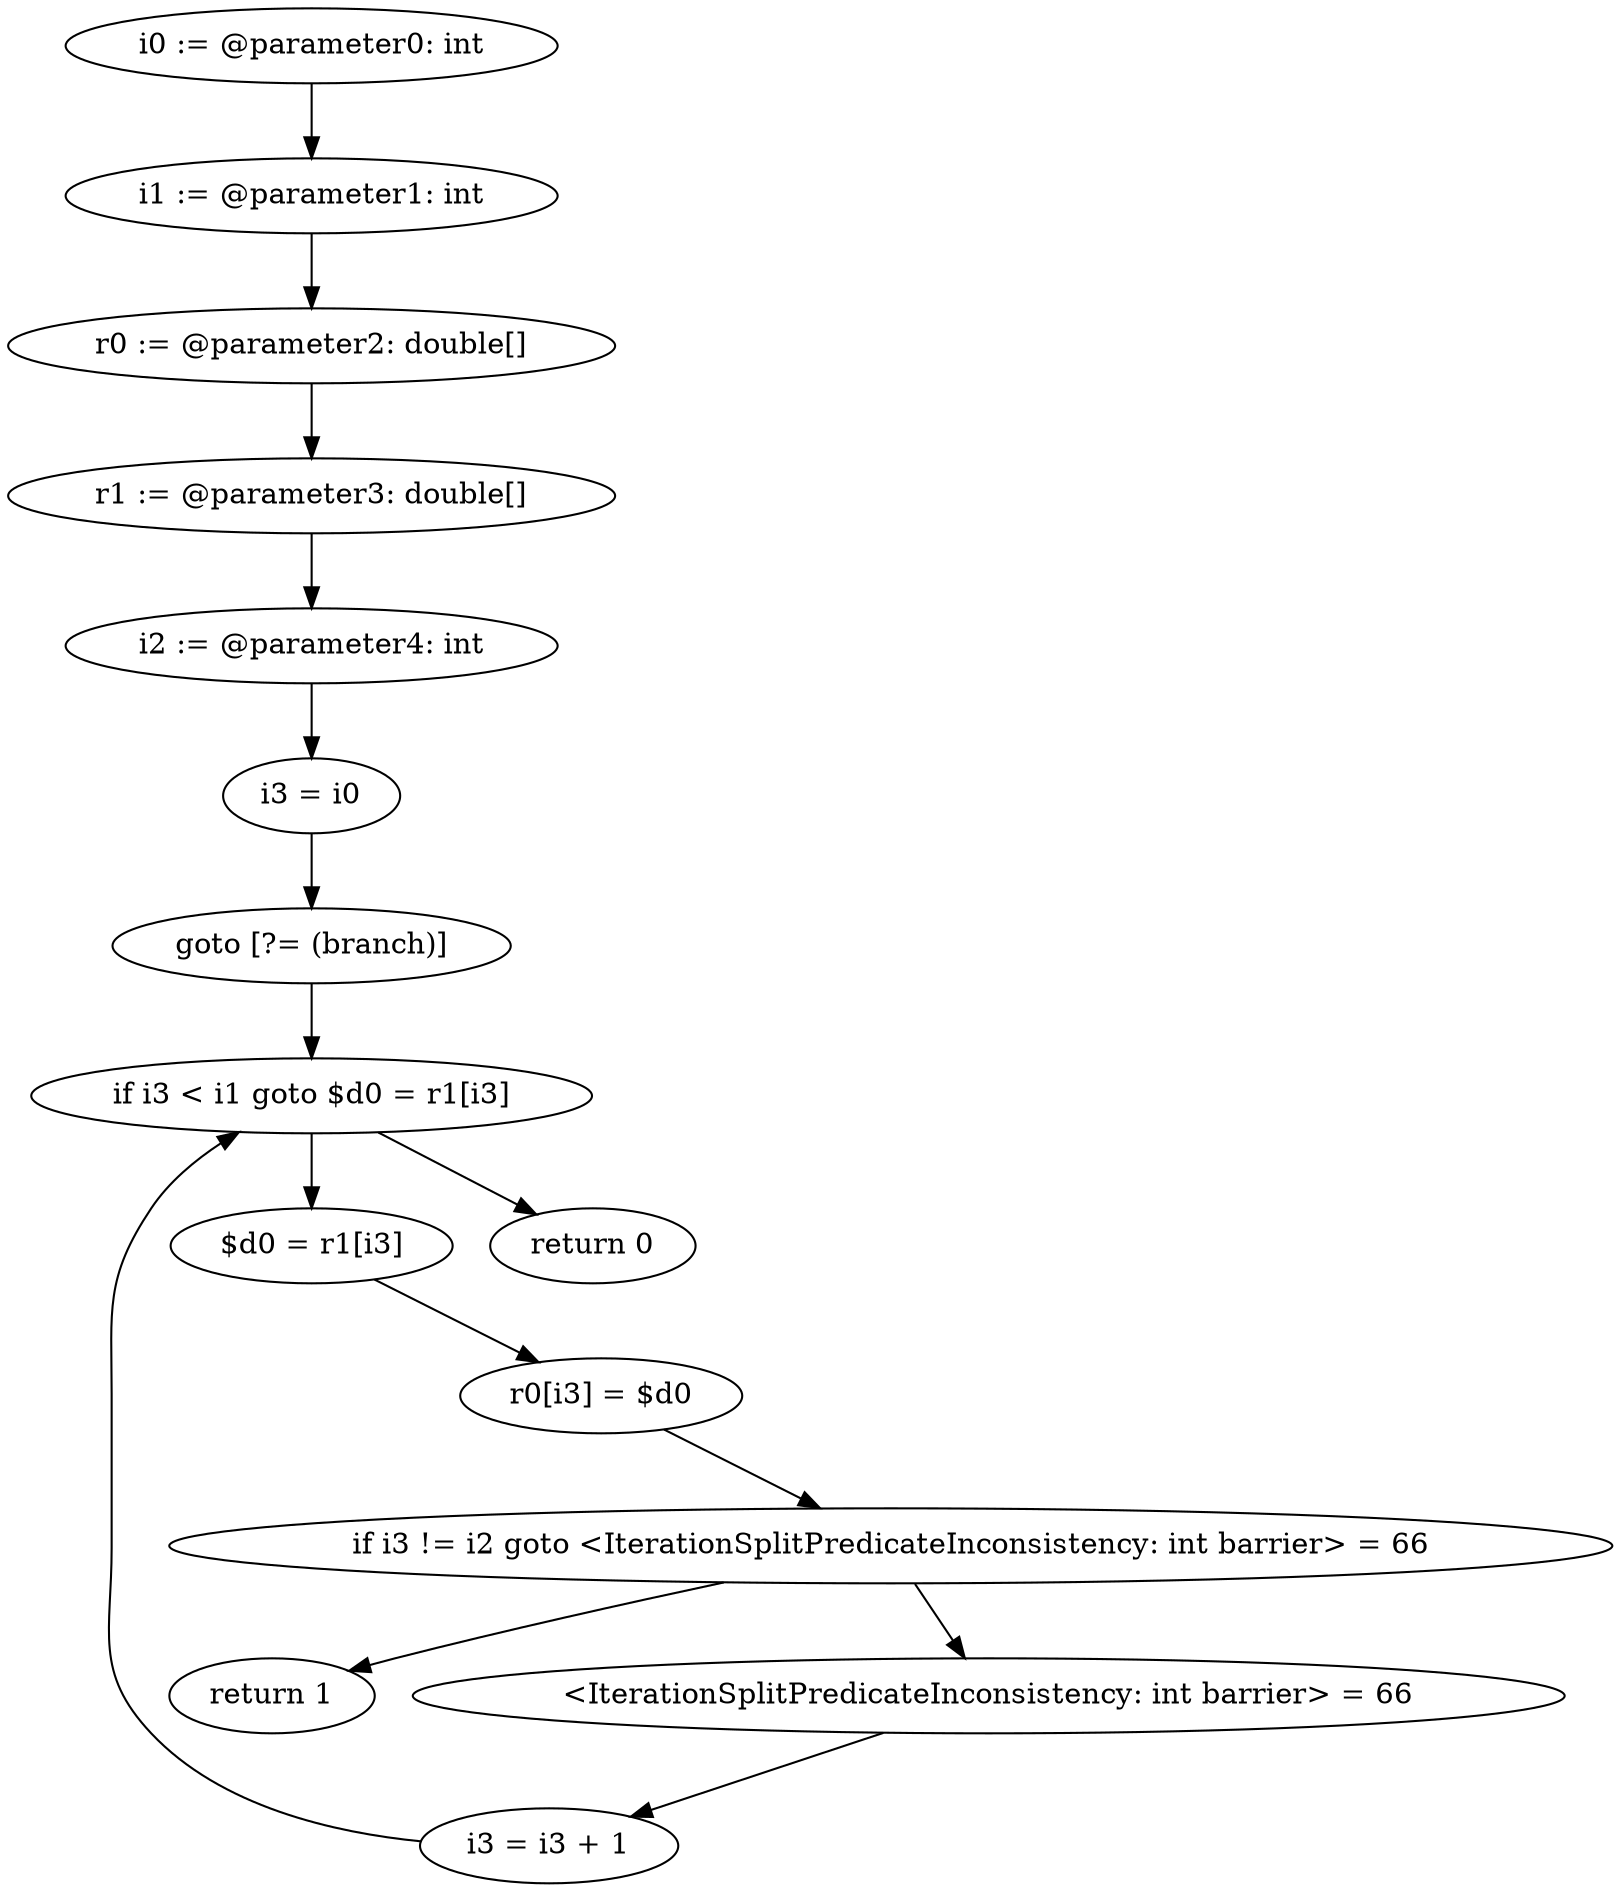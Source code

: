digraph "unitGraph" {
    "i0 := @parameter0: int"
    "i1 := @parameter1: int"
    "r0 := @parameter2: double[]"
    "r1 := @parameter3: double[]"
    "i2 := @parameter4: int"
    "i3 = i0"
    "goto [?= (branch)]"
    "$d0 = r1[i3]"
    "r0[i3] = $d0"
    "if i3 != i2 goto <IterationSplitPredicateInconsistency: int barrier> = 66"
    "return 1"
    "<IterationSplitPredicateInconsistency: int barrier> = 66"
    "i3 = i3 + 1"
    "if i3 < i1 goto $d0 = r1[i3]"
    "return 0"
    "i0 := @parameter0: int"->"i1 := @parameter1: int";
    "i1 := @parameter1: int"->"r0 := @parameter2: double[]";
    "r0 := @parameter2: double[]"->"r1 := @parameter3: double[]";
    "r1 := @parameter3: double[]"->"i2 := @parameter4: int";
    "i2 := @parameter4: int"->"i3 = i0";
    "i3 = i0"->"goto [?= (branch)]";
    "goto [?= (branch)]"->"if i3 < i1 goto $d0 = r1[i3]";
    "$d0 = r1[i3]"->"r0[i3] = $d0";
    "r0[i3] = $d0"->"if i3 != i2 goto <IterationSplitPredicateInconsistency: int barrier> = 66";
    "if i3 != i2 goto <IterationSplitPredicateInconsistency: int barrier> = 66"->"return 1";
    "if i3 != i2 goto <IterationSplitPredicateInconsistency: int barrier> = 66"->"<IterationSplitPredicateInconsistency: int barrier> = 66";
    "<IterationSplitPredicateInconsistency: int barrier> = 66"->"i3 = i3 + 1";
    "i3 = i3 + 1"->"if i3 < i1 goto $d0 = r1[i3]";
    "if i3 < i1 goto $d0 = r1[i3]"->"return 0";
    "if i3 < i1 goto $d0 = r1[i3]"->"$d0 = r1[i3]";
}
